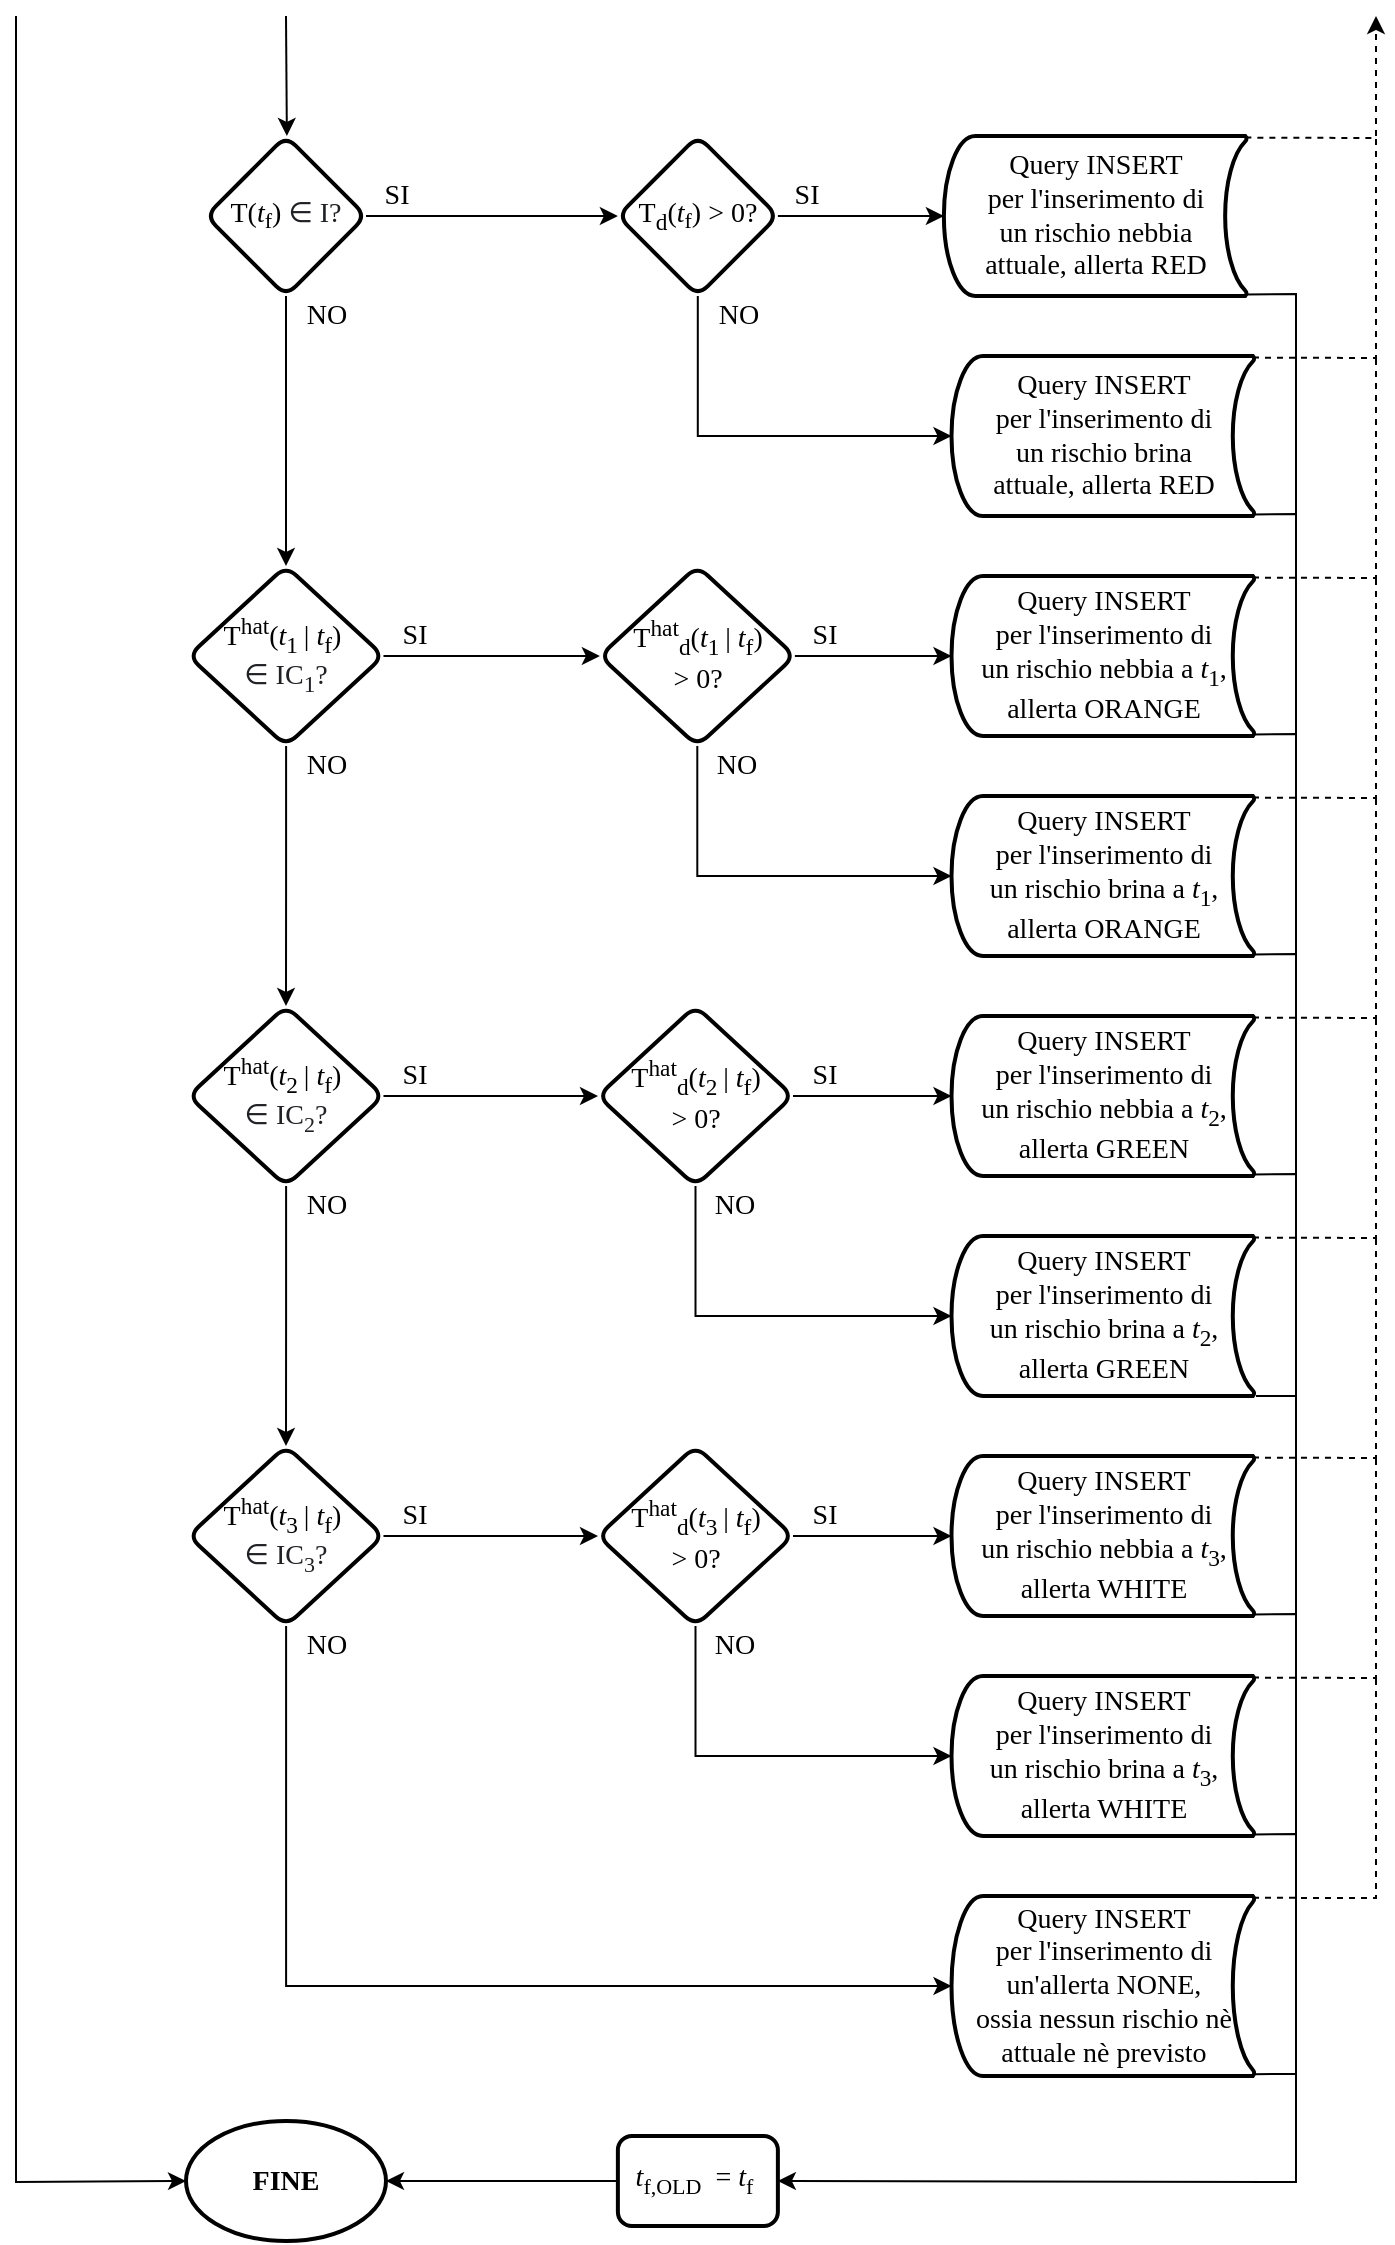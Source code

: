 <mxfile version="16.5.1" type="device"><diagram id="AX25VH4Grw-7aU0eWVtj" name="Pagina-1"><mxGraphModel dx="1730" dy="-72" grid="1" gridSize="10" guides="1" tooltips="1" connect="1" arrows="1" fold="1" page="1" pageScale="1" pageWidth="840" pageHeight="1220" math="0" shadow="0"><root><mxCell id="0"/><mxCell id="1" parent="0"/><mxCell id="cEqJCFaAgkXkjFI_cGuS-1" style="edgeStyle=orthogonalEdgeStyle;rounded=0;orthogonalLoop=1;jettySize=auto;html=1;entryX=0;entryY=0.5;entryDx=0;entryDy=0;fontFamily=Times New Roman;fontSize=14;" parent="1" source="cEqJCFaAgkXkjFI_cGuS-3" target="cEqJCFaAgkXkjFI_cGuS-6" edge="1"><mxGeometry relative="1" as="geometry"/></mxCell><mxCell id="cEqJCFaAgkXkjFI_cGuS-2" style="edgeStyle=orthogonalEdgeStyle;rounded=0;orthogonalLoop=1;jettySize=auto;html=1;entryX=0.5;entryY=0;entryDx=0;entryDy=0;fontFamily=Times New Roman;fontSize=14;" parent="1" source="cEqJCFaAgkXkjFI_cGuS-3" target="cEqJCFaAgkXkjFI_cGuS-16" edge="1"><mxGeometry relative="1" as="geometry"/></mxCell><mxCell id="cEqJCFaAgkXkjFI_cGuS-3" value="&lt;span&gt;T&lt;/span&gt;&lt;span&gt;(&lt;/span&gt;&lt;i&gt;t&lt;/i&gt;&lt;sub&gt;&lt;font style=&quot;font-size: 11px&quot;&gt;f&lt;/font&gt;&lt;/sub&gt;&lt;span&gt;)&amp;nbsp;&lt;/span&gt;&lt;span style=&quot;color: rgb(32 , 33 , 36) ; text-align: left ; background-color: rgb(255 , 255 , 255)&quot;&gt;∈ I?&lt;/span&gt;" style="rhombus;whiteSpace=wrap;html=1;fontSize=14;fontFamily=Times New Roman;rounded=1;arcSize=14;strokeWidth=2;" parent="1" vertex="1"><mxGeometry x="175" y="1320" width="80" height="80" as="geometry"/></mxCell><mxCell id="cEqJCFaAgkXkjFI_cGuS-4" style="edgeStyle=orthogonalEdgeStyle;rounded=0;orthogonalLoop=1;jettySize=auto;html=1;entryX=0;entryY=0.5;entryDx=0;entryDy=0;entryPerimeter=0;fontFamily=Times New Roman;fontSize=14;" parent="1" source="cEqJCFaAgkXkjFI_cGuS-6" target="cEqJCFaAgkXkjFI_cGuS-8" edge="1"><mxGeometry relative="1" as="geometry"/></mxCell><mxCell id="cEqJCFaAgkXkjFI_cGuS-5" style="edgeStyle=orthogonalEdgeStyle;rounded=0;orthogonalLoop=1;jettySize=auto;html=1;entryX=0;entryY=0.5;entryDx=0;entryDy=0;entryPerimeter=0;fontFamily=Times New Roman;fontSize=14;" parent="1" source="cEqJCFaAgkXkjFI_cGuS-6" target="cEqJCFaAgkXkjFI_cGuS-9" edge="1"><mxGeometry relative="1" as="geometry"><Array as="points"><mxPoint x="421" y="1470"/></Array></mxGeometry></mxCell><mxCell id="cEqJCFaAgkXkjFI_cGuS-6" value="T&lt;sub&gt;d&lt;/sub&gt;(&lt;i&gt;t&lt;/i&gt;&lt;sub&gt;&lt;font style=&quot;font-size: 11px&quot;&gt;f&lt;/font&gt;&lt;/sub&gt;) &amp;gt; 0?" style="rhombus;whiteSpace=wrap;html=1;fontSize=14;fontFamily=Times New Roman;rounded=1;arcSize=14;strokeWidth=2;" parent="1" vertex="1"><mxGeometry x="380.94" y="1320" width="80" height="80" as="geometry"/></mxCell><mxCell id="cEqJCFaAgkXkjFI_cGuS-7" value="SI" style="text;html=1;align=center;verticalAlign=middle;resizable=0;points=[];autosize=1;strokeColor=none;fillColor=none;fontSize=14;fontFamily=Times New Roman;" parent="1" vertex="1"><mxGeometry x="255.44" y="1340" width="30" height="20" as="geometry"/></mxCell><mxCell id="cEqJCFaAgkXkjFI_cGuS-8" value="Query INSERT &lt;br&gt;per l'inserimento di &lt;br&gt;un rischio nebbia &lt;br&gt;attuale, allerta RED" style="strokeWidth=2;html=1;shape=mxgraph.flowchart.stored_data;whiteSpace=wrap;fontFamily=Times New Roman;fontSize=14;" parent="1" vertex="1"><mxGeometry x="543.94" y="1320" width="151.5" height="80" as="geometry"/></mxCell><mxCell id="cEqJCFaAgkXkjFI_cGuS-9" value="Query INSERT &lt;br&gt;per l'inserimento di &lt;br&gt;un rischio brina&lt;br&gt;attuale, allerta RED" style="strokeWidth=2;html=1;shape=mxgraph.flowchart.stored_data;whiteSpace=wrap;fontFamily=Times New Roman;fontSize=14;" parent="1" vertex="1"><mxGeometry x="547.75" y="1430" width="151.5" height="80" as="geometry"/></mxCell><mxCell id="cEqJCFaAgkXkjFI_cGuS-10" value="SI" style="text;html=1;align=center;verticalAlign=middle;resizable=0;points=[];autosize=1;strokeColor=none;fillColor=none;fontSize=14;fontFamily=Times New Roman;" parent="1" vertex="1"><mxGeometry x="460" y="1340" width="30" height="20" as="geometry"/></mxCell><mxCell id="cEqJCFaAgkXkjFI_cGuS-11" value="NO" style="text;html=1;align=center;verticalAlign=middle;resizable=0;points=[];autosize=1;strokeColor=none;fillColor=none;fontSize=14;fontFamily=Times New Roman;" parent="1" vertex="1"><mxGeometry x="420.94" y="1400" width="40" height="20" as="geometry"/></mxCell><mxCell id="cEqJCFaAgkXkjFI_cGuS-12" value="Query INSERT &lt;br&gt;per l'inserimento di &lt;br&gt;un rischio nebbia a &lt;i&gt;t&lt;/i&gt;&lt;sub&gt;1&lt;/sub&gt;, allerta ORANGE" style="strokeWidth=2;html=1;shape=mxgraph.flowchart.stored_data;whiteSpace=wrap;fontFamily=Times New Roman;fontSize=14;" parent="1" vertex="1"><mxGeometry x="547.75" y="1540" width="151.5" height="80" as="geometry"/></mxCell><mxCell id="cEqJCFaAgkXkjFI_cGuS-13" value="Query INSERT &lt;br&gt;per l'inserimento di &lt;br&gt;un rischio brina a &lt;i&gt;t&lt;/i&gt;&lt;sub&gt;1&lt;/sub&gt;, allerta ORANGE" style="strokeWidth=2;html=1;shape=mxgraph.flowchart.stored_data;whiteSpace=wrap;fontFamily=Times New Roman;fontSize=14;" parent="1" vertex="1"><mxGeometry x="547.75" y="1650" width="151.5" height="80" as="geometry"/></mxCell><mxCell id="cEqJCFaAgkXkjFI_cGuS-14" style="edgeStyle=orthogonalEdgeStyle;rounded=0;orthogonalLoop=1;jettySize=auto;html=1;entryX=0;entryY=0.5;entryDx=0;entryDy=0;fontFamily=Times New Roman;fontSize=14;" parent="1" source="cEqJCFaAgkXkjFI_cGuS-16" target="cEqJCFaAgkXkjFI_cGuS-19" edge="1"><mxGeometry relative="1" as="geometry"/></mxCell><mxCell id="cEqJCFaAgkXkjFI_cGuS-15" style="edgeStyle=orthogonalEdgeStyle;rounded=0;orthogonalLoop=1;jettySize=auto;html=1;entryX=0.5;entryY=0;entryDx=0;entryDy=0;fontFamily=Times New Roman;fontSize=14;" parent="1" source="cEqJCFaAgkXkjFI_cGuS-16" target="cEqJCFaAgkXkjFI_cGuS-28" edge="1"><mxGeometry relative="1" as="geometry"/></mxCell><mxCell id="cEqJCFaAgkXkjFI_cGuS-16" value="T&lt;sup&gt;hat&lt;/sup&gt;(&lt;i&gt;t&lt;/i&gt;&lt;sub&gt;1&amp;nbsp;&lt;/sub&gt;|&amp;nbsp;&lt;i&gt;t&lt;/i&gt;&lt;sub&gt;f&lt;/sub&gt;)&amp;nbsp;&lt;br&gt;&lt;span style=&quot;color: rgb(32 , 33 , 36) ; text-align: left ; background-color: rgb(255 , 255 , 255)&quot;&gt;∈ IC&lt;sub&gt;1&lt;/sub&gt;?&lt;/span&gt;" style="rhombus;whiteSpace=wrap;html=1;fontSize=14;fontFamily=Times New Roman;rounded=1;arcSize=14;strokeWidth=2;" parent="1" vertex="1"><mxGeometry x="166.25" y="1535" width="97.5" height="90" as="geometry"/></mxCell><mxCell id="cEqJCFaAgkXkjFI_cGuS-17" style="edgeStyle=orthogonalEdgeStyle;rounded=0;orthogonalLoop=1;jettySize=auto;html=1;entryX=0;entryY=0.5;entryDx=0;entryDy=0;entryPerimeter=0;fontFamily=Times New Roman;fontSize=14;" parent="1" source="cEqJCFaAgkXkjFI_cGuS-19" target="cEqJCFaAgkXkjFI_cGuS-12" edge="1"><mxGeometry relative="1" as="geometry"/></mxCell><mxCell id="cEqJCFaAgkXkjFI_cGuS-18" style="edgeStyle=orthogonalEdgeStyle;rounded=0;orthogonalLoop=1;jettySize=auto;html=1;entryX=0;entryY=0.5;entryDx=0;entryDy=0;entryPerimeter=0;fontFamily=Times New Roman;fontSize=14;" parent="1" source="cEqJCFaAgkXkjFI_cGuS-19" target="cEqJCFaAgkXkjFI_cGuS-13" edge="1"><mxGeometry relative="1" as="geometry"><Array as="points"><mxPoint x="421" y="1690"/></Array></mxGeometry></mxCell><mxCell id="cEqJCFaAgkXkjFI_cGuS-19" value="T&lt;sup&gt;hat&lt;/sup&gt;&lt;sub&gt;d&lt;/sub&gt;(&lt;i&gt;t&lt;/i&gt;&lt;sub&gt;1&amp;nbsp;&lt;/sub&gt;|&amp;nbsp;&lt;i&gt;t&lt;/i&gt;&lt;sub&gt;f&lt;/sub&gt;)&lt;br&gt;&amp;gt; 0?" style="rhombus;whiteSpace=wrap;html=1;fontSize=14;fontFamily=Times New Roman;rounded=1;arcSize=14;strokeWidth=2;" parent="1" vertex="1"><mxGeometry x="371.94" y="1535" width="97.5" height="90" as="geometry"/></mxCell><mxCell id="cEqJCFaAgkXkjFI_cGuS-20" value="NO" style="text;html=1;align=center;verticalAlign=middle;resizable=0;points=[];autosize=1;strokeColor=none;fillColor=none;fontSize=14;fontFamily=Times New Roman;" parent="1" vertex="1"><mxGeometry x="215.44" y="1400" width="40" height="20" as="geometry"/></mxCell><mxCell id="cEqJCFaAgkXkjFI_cGuS-21" value="SI" style="text;html=1;align=center;verticalAlign=middle;resizable=0;points=[];autosize=1;strokeColor=none;fillColor=none;fontSize=14;fontFamily=Times New Roman;" parent="1" vertex="1"><mxGeometry x="263.75" y="1560" width="30" height="20" as="geometry"/></mxCell><mxCell id="cEqJCFaAgkXkjFI_cGuS-22" value="SI" style="text;html=1;align=center;verticalAlign=middle;resizable=0;points=[];autosize=1;strokeColor=none;fillColor=none;fontSize=14;fontFamily=Times New Roman;" parent="1" vertex="1"><mxGeometry x="469.44" y="1560" width="30" height="20" as="geometry"/></mxCell><mxCell id="cEqJCFaAgkXkjFI_cGuS-23" value="NO" style="text;html=1;align=center;verticalAlign=middle;resizable=0;points=[];autosize=1;strokeColor=none;fillColor=none;fontSize=14;fontFamily=Times New Roman;" parent="1" vertex="1"><mxGeometry x="420" y="1625" width="40" height="20" as="geometry"/></mxCell><mxCell id="cEqJCFaAgkXkjFI_cGuS-24" value="Query INSERT &lt;br&gt;per l'inserimento di &lt;br&gt;un rischio nebbia a &lt;i&gt;t&lt;/i&gt;&lt;sub&gt;2&lt;/sub&gt;, allerta GREEN" style="strokeWidth=2;html=1;shape=mxgraph.flowchart.stored_data;whiteSpace=wrap;fontFamily=Times New Roman;fontSize=14;" parent="1" vertex="1"><mxGeometry x="547.75" y="1760" width="151.5" height="80" as="geometry"/></mxCell><mxCell id="cEqJCFaAgkXkjFI_cGuS-25" value="Query INSERT &lt;br&gt;per l'inserimento di &lt;br&gt;un rischio brina a &lt;i&gt;t&lt;/i&gt;&lt;sub&gt;2&lt;/sub&gt;, allerta GREEN" style="strokeWidth=2;html=1;shape=mxgraph.flowchart.stored_data;whiteSpace=wrap;fontFamily=Times New Roman;fontSize=14;" parent="1" vertex="1"><mxGeometry x="547.75" y="1870" width="151.5" height="80" as="geometry"/></mxCell><mxCell id="cEqJCFaAgkXkjFI_cGuS-26" style="edgeStyle=orthogonalEdgeStyle;rounded=0;orthogonalLoop=1;jettySize=auto;html=1;entryX=0;entryY=0.5;entryDx=0;entryDy=0;fontFamily=Times New Roman;fontSize=14;" parent="1" source="cEqJCFaAgkXkjFI_cGuS-28" target="cEqJCFaAgkXkjFI_cGuS-31" edge="1"><mxGeometry relative="1" as="geometry"/></mxCell><mxCell id="cEqJCFaAgkXkjFI_cGuS-27" style="edgeStyle=orthogonalEdgeStyle;rounded=0;orthogonalLoop=1;jettySize=auto;html=1;entryX=0.5;entryY=0;entryDx=0;entryDy=0;fontFamily=Times New Roman;fontSize=14;" parent="1" source="cEqJCFaAgkXkjFI_cGuS-28" target="cEqJCFaAgkXkjFI_cGuS-40" edge="1"><mxGeometry relative="1" as="geometry"/></mxCell><mxCell id="cEqJCFaAgkXkjFI_cGuS-28" value="T&lt;sup&gt;hat&lt;/sup&gt;(&lt;i&gt;t&lt;/i&gt;&lt;sub&gt;2&amp;nbsp;&lt;/sub&gt;|&amp;nbsp;&lt;i&gt;t&lt;/i&gt;&lt;sub&gt;f&lt;/sub&gt;)&amp;nbsp;&lt;br&gt;&lt;span style=&quot;color: rgb(32 , 33 , 36) ; text-align: left ; background-color: rgb(255 , 255 , 255)&quot;&gt;∈ IC&lt;sub&gt;&lt;font style=&quot;font-size: 11px&quot;&gt;2&lt;/font&gt;&lt;/sub&gt;?&lt;/span&gt;" style="rhombus;whiteSpace=wrap;html=1;fontSize=14;fontFamily=Times New Roman;rounded=1;arcSize=14;strokeWidth=2;" parent="1" vertex="1"><mxGeometry x="166.25" y="1755" width="97.5" height="90" as="geometry"/></mxCell><mxCell id="cEqJCFaAgkXkjFI_cGuS-29" style="edgeStyle=orthogonalEdgeStyle;rounded=0;orthogonalLoop=1;jettySize=auto;html=1;entryX=0;entryY=0.5;entryDx=0;entryDy=0;entryPerimeter=0;fontFamily=Times New Roman;fontSize=14;" parent="1" source="cEqJCFaAgkXkjFI_cGuS-31" target="cEqJCFaAgkXkjFI_cGuS-24" edge="1"><mxGeometry relative="1" as="geometry"/></mxCell><mxCell id="cEqJCFaAgkXkjFI_cGuS-30" style="edgeStyle=orthogonalEdgeStyle;rounded=0;orthogonalLoop=1;jettySize=auto;html=1;entryX=0;entryY=0.5;entryDx=0;entryDy=0;entryPerimeter=0;fontFamily=Times New Roman;fontSize=14;" parent="1" source="cEqJCFaAgkXkjFI_cGuS-31" target="cEqJCFaAgkXkjFI_cGuS-25" edge="1"><mxGeometry relative="1" as="geometry"><Array as="points"><mxPoint x="420" y="1910"/></Array></mxGeometry></mxCell><mxCell id="cEqJCFaAgkXkjFI_cGuS-31" value="T&lt;sup&gt;hat&lt;/sup&gt;&lt;sub&gt;d&lt;/sub&gt;(&lt;i&gt;t&lt;/i&gt;&lt;sub&gt;2&amp;nbsp;&lt;/sub&gt;|&amp;nbsp;&lt;i&gt;t&lt;/i&gt;&lt;sub&gt;f&lt;/sub&gt;)&lt;br&gt;&amp;gt; 0?" style="rhombus;whiteSpace=wrap;html=1;fontSize=14;fontFamily=Times New Roman;rounded=1;arcSize=14;strokeWidth=2;" parent="1" vertex="1"><mxGeometry x="371" y="1755" width="97.5" height="90" as="geometry"/></mxCell><mxCell id="cEqJCFaAgkXkjFI_cGuS-32" value="NO" style="text;html=1;align=center;verticalAlign=middle;resizable=0;points=[];autosize=1;strokeColor=none;fillColor=none;fontSize=14;fontFamily=Times New Roman;" parent="1" vertex="1"><mxGeometry x="215.44" y="1625" width="40" height="20" as="geometry"/></mxCell><mxCell id="cEqJCFaAgkXkjFI_cGuS-33" value="SI" style="text;html=1;align=center;verticalAlign=middle;resizable=0;points=[];autosize=1;strokeColor=none;fillColor=none;fontSize=14;fontFamily=Times New Roman;" parent="1" vertex="1"><mxGeometry x="263.75" y="1780" width="30" height="20" as="geometry"/></mxCell><mxCell id="cEqJCFaAgkXkjFI_cGuS-34" value="SI" style="text;html=1;align=center;verticalAlign=middle;resizable=0;points=[];autosize=1;strokeColor=none;fillColor=none;fontSize=14;fontFamily=Times New Roman;" parent="1" vertex="1"><mxGeometry x="468.5" y="1780" width="30" height="20" as="geometry"/></mxCell><mxCell id="cEqJCFaAgkXkjFI_cGuS-35" value="NO" style="text;html=1;align=center;verticalAlign=middle;resizable=0;points=[];autosize=1;strokeColor=none;fillColor=none;fontSize=14;fontFamily=Times New Roman;" parent="1" vertex="1"><mxGeometry x="419.44" y="1845" width="40" height="20" as="geometry"/></mxCell><mxCell id="cEqJCFaAgkXkjFI_cGuS-36" value="Query INSERT &lt;br&gt;per l'inserimento di &lt;br&gt;un rischio nebbia a &lt;i&gt;t&lt;/i&gt;&lt;sub&gt;3&lt;/sub&gt;, allerta WHITE" style="strokeWidth=2;html=1;shape=mxgraph.flowchart.stored_data;whiteSpace=wrap;fontFamily=Times New Roman;fontSize=14;" parent="1" vertex="1"><mxGeometry x="547.75" y="1980" width="151.5" height="80" as="geometry"/></mxCell><mxCell id="cEqJCFaAgkXkjFI_cGuS-37" value="Query INSERT &lt;br&gt;per l'inserimento di &lt;br&gt;un rischio brina a &lt;i&gt;t&lt;/i&gt;&lt;sub&gt;3&lt;/sub&gt;, allerta WHITE" style="strokeWidth=2;html=1;shape=mxgraph.flowchart.stored_data;whiteSpace=wrap;fontFamily=Times New Roman;fontSize=14;" parent="1" vertex="1"><mxGeometry x="547.75" y="2090" width="151.5" height="80" as="geometry"/></mxCell><mxCell id="cEqJCFaAgkXkjFI_cGuS-38" style="edgeStyle=orthogonalEdgeStyle;rounded=0;orthogonalLoop=1;jettySize=auto;html=1;entryX=0;entryY=0.5;entryDx=0;entryDy=0;fontFamily=Times New Roman;fontSize=14;" parent="1" source="cEqJCFaAgkXkjFI_cGuS-40" target="cEqJCFaAgkXkjFI_cGuS-43" edge="1"><mxGeometry relative="1" as="geometry"/></mxCell><mxCell id="cEqJCFaAgkXkjFI_cGuS-39" style="edgeStyle=orthogonalEdgeStyle;rounded=0;orthogonalLoop=1;jettySize=auto;html=1;entryX=0;entryY=0.5;entryDx=0;entryDy=0;entryPerimeter=0;fontFamily=Times New Roman;fontSize=14;" parent="1" source="cEqJCFaAgkXkjFI_cGuS-40" target="cEqJCFaAgkXkjFI_cGuS-48" edge="1"><mxGeometry relative="1" as="geometry"><Array as="points"><mxPoint x="215" y="2245"/></Array></mxGeometry></mxCell><mxCell id="cEqJCFaAgkXkjFI_cGuS-40" value="T&lt;sup&gt;hat&lt;/sup&gt;(&lt;i&gt;t&lt;/i&gt;&lt;sub&gt;3&amp;nbsp;&lt;/sub&gt;|&amp;nbsp;&lt;i&gt;t&lt;/i&gt;&lt;sub&gt;f&lt;/sub&gt;)&amp;nbsp;&lt;br&gt;&lt;span style=&quot;color: rgb(32 , 33 , 36) ; text-align: left ; background-color: rgb(255 , 255 , 255)&quot;&gt;∈ IC&lt;sub&gt;&lt;font style=&quot;font-size: 11px&quot;&gt;3&lt;/font&gt;&lt;/sub&gt;?&lt;/span&gt;" style="rhombus;whiteSpace=wrap;html=1;fontSize=14;fontFamily=Times New Roman;rounded=1;arcSize=14;strokeWidth=2;" parent="1" vertex="1"><mxGeometry x="166.25" y="1975" width="97.5" height="90" as="geometry"/></mxCell><mxCell id="cEqJCFaAgkXkjFI_cGuS-41" style="edgeStyle=orthogonalEdgeStyle;rounded=0;orthogonalLoop=1;jettySize=auto;html=1;entryX=0;entryY=0.5;entryDx=0;entryDy=0;entryPerimeter=0;fontFamily=Times New Roman;fontSize=14;" parent="1" source="cEqJCFaAgkXkjFI_cGuS-43" target="cEqJCFaAgkXkjFI_cGuS-36" edge="1"><mxGeometry relative="1" as="geometry"/></mxCell><mxCell id="cEqJCFaAgkXkjFI_cGuS-42" style="edgeStyle=orthogonalEdgeStyle;rounded=0;orthogonalLoop=1;jettySize=auto;html=1;entryX=0;entryY=0.5;entryDx=0;entryDy=0;entryPerimeter=0;fontFamily=Times New Roman;fontSize=14;" parent="1" source="cEqJCFaAgkXkjFI_cGuS-43" target="cEqJCFaAgkXkjFI_cGuS-37" edge="1"><mxGeometry relative="1" as="geometry"><Array as="points"><mxPoint x="420" y="2130"/></Array></mxGeometry></mxCell><mxCell id="cEqJCFaAgkXkjFI_cGuS-43" value="T&lt;sup&gt;hat&lt;/sup&gt;&lt;sub&gt;d&lt;/sub&gt;(&lt;i&gt;t&lt;/i&gt;&lt;sub&gt;3&amp;nbsp;&lt;/sub&gt;|&amp;nbsp;&lt;i&gt;t&lt;/i&gt;&lt;sub&gt;f&lt;/sub&gt;)&lt;br&gt;&amp;gt; 0?" style="rhombus;whiteSpace=wrap;html=1;fontSize=14;fontFamily=Times New Roman;rounded=1;arcSize=14;strokeWidth=2;" parent="1" vertex="1"><mxGeometry x="371" y="1975" width="97.5" height="90" as="geometry"/></mxCell><mxCell id="cEqJCFaAgkXkjFI_cGuS-44" value="NO" style="text;html=1;align=center;verticalAlign=middle;resizable=0;points=[];autosize=1;strokeColor=none;fillColor=none;fontSize=14;fontFamily=Times New Roman;" parent="1" vertex="1"><mxGeometry x="215.44" y="1845" width="40" height="20" as="geometry"/></mxCell><mxCell id="cEqJCFaAgkXkjFI_cGuS-45" value="SI" style="text;html=1;align=center;verticalAlign=middle;resizable=0;points=[];autosize=1;strokeColor=none;fillColor=none;fontSize=14;fontFamily=Times New Roman;" parent="1" vertex="1"><mxGeometry x="263.75" y="2000" width="30" height="20" as="geometry"/></mxCell><mxCell id="cEqJCFaAgkXkjFI_cGuS-46" value="SI" style="text;html=1;align=center;verticalAlign=middle;resizable=0;points=[];autosize=1;strokeColor=none;fillColor=none;fontSize=14;fontFamily=Times New Roman;" parent="1" vertex="1"><mxGeometry x="468.5" y="2000" width="30" height="20" as="geometry"/></mxCell><mxCell id="cEqJCFaAgkXkjFI_cGuS-47" value="NO" style="text;html=1;align=center;verticalAlign=middle;resizable=0;points=[];autosize=1;strokeColor=none;fillColor=none;fontSize=14;fontFamily=Times New Roman;" parent="1" vertex="1"><mxGeometry x="419.44" y="2065" width="40" height="20" as="geometry"/></mxCell><mxCell id="cEqJCFaAgkXkjFI_cGuS-48" value="Query INSERT &lt;br&gt;per l'inserimento di &lt;br&gt;un'allerta NONE, &lt;br&gt;ossia nessun rischio nè &lt;br&gt;attuale nè previsto" style="strokeWidth=2;html=1;shape=mxgraph.flowchart.stored_data;whiteSpace=wrap;fontFamily=Times New Roman;fontSize=14;" parent="1" vertex="1"><mxGeometry x="547.75" y="2200" width="151.5" height="90" as="geometry"/></mxCell><mxCell id="cEqJCFaAgkXkjFI_cGuS-49" style="edgeStyle=orthogonalEdgeStyle;rounded=0;orthogonalLoop=1;jettySize=auto;html=1;entryX=1;entryY=0.5;entryDx=0;entryDy=0;entryPerimeter=0;fontFamily=Times New Roman;fontSize=14;" parent="1" source="cEqJCFaAgkXkjFI_cGuS-50" target="cEqJCFaAgkXkjFI_cGuS-51" edge="1"><mxGeometry relative="1" as="geometry"/></mxCell><mxCell id="cEqJCFaAgkXkjFI_cGuS-50" value="&lt;font&gt;&lt;i style=&quot;font-size: 14px&quot;&gt;t&lt;/i&gt;&lt;font style=&quot;vertical-align: sub ; font-size: 11px&quot;&gt;f,OLD&lt;/font&gt;&lt;font style=&quot;font-size: 14px ; vertical-align: sub&quot;&gt;&amp;nbsp;&lt;/font&gt;&lt;font&gt;&lt;sub style=&quot;font-size: 14px&quot;&gt;&amp;nbsp;&lt;/sub&gt;=&amp;nbsp;&lt;i style=&quot;font-size: 14px&quot;&gt;t&lt;/i&gt;&lt;sub&gt;&lt;font style=&quot;font-size: 11px&quot;&gt;f&lt;/font&gt;&lt;/sub&gt;&lt;/font&gt;&lt;span style=&quot;font-size: 14px ; color: rgb(32 , 33 , 34) ; text-align: left ; background-color: rgb(255 , 255 , 255)&quot;&gt;&amp;nbsp;&lt;/span&gt;&lt;/font&gt;" style="rounded=1;whiteSpace=wrap;html=1;absoluteArcSize=1;arcSize=14;strokeWidth=2;fontFamily=Times New Roman;fontSize=14;" parent="1" vertex="1"><mxGeometry x="380.94" y="2320" width="80" height="45" as="geometry"/></mxCell><mxCell id="cEqJCFaAgkXkjFI_cGuS-51" value="&lt;b&gt;FINE&lt;/b&gt;" style="strokeWidth=2;html=1;shape=mxgraph.flowchart.start_1;whiteSpace=wrap;fontFamily=Times New Roman;fontSize=14;" parent="1" vertex="1"><mxGeometry x="165" y="2312.5" width="100" height="60" as="geometry"/></mxCell><mxCell id="cEqJCFaAgkXkjFI_cGuS-52" value="" style="endArrow=none;html=1;rounded=0;fontFamily=Times New Roman;fontSize=14;exitX=0.995;exitY=0.99;exitDx=0;exitDy=0;exitPerimeter=0;" parent="1" source="cEqJCFaAgkXkjFI_cGuS-37" edge="1"><mxGeometry width="50" height="50" relative="1" as="geometry"><mxPoint x="740" y="2150" as="sourcePoint"/><mxPoint x="720" y="2290" as="targetPoint"/><Array as="points"><mxPoint x="720" y="2169"/></Array></mxGeometry></mxCell><mxCell id="cEqJCFaAgkXkjFI_cGuS-53" value="" style="endArrow=none;html=1;rounded=0;fontFamily=Times New Roman;fontSize=14;exitX=0.995;exitY=0.99;exitDx=0;exitDy=0;exitPerimeter=0;" parent="1" source="cEqJCFaAgkXkjFI_cGuS-36" edge="1"><mxGeometry width="50" height="50" relative="1" as="geometry"><mxPoint x="760" y="2040" as="sourcePoint"/><mxPoint x="720" y="2180" as="targetPoint"/><Array as="points"><mxPoint x="720" y="2059"/></Array></mxGeometry></mxCell><mxCell id="cEqJCFaAgkXkjFI_cGuS-54" value="" style="endArrow=none;html=1;rounded=0;fontFamily=Times New Roman;fontSize=14;" parent="1" edge="1"><mxGeometry width="50" height="50" relative="1" as="geometry"><mxPoint x="700" y="1950" as="sourcePoint"/><mxPoint x="720" y="2070" as="targetPoint"/><Array as="points"><mxPoint x="720" y="1950"/></Array></mxGeometry></mxCell><mxCell id="cEqJCFaAgkXkjFI_cGuS-55" value="" style="endArrow=none;html=1;rounded=0;fontFamily=Times New Roman;fontSize=14;exitX=0.995;exitY=0.99;exitDx=0;exitDy=0;exitPerimeter=0;" parent="1" source="cEqJCFaAgkXkjFI_cGuS-24" edge="1"><mxGeometry width="50" height="50" relative="1" as="geometry"><mxPoint x="730" y="1810" as="sourcePoint"/><mxPoint x="720" y="1950" as="targetPoint"/><Array as="points"><mxPoint x="720" y="1839"/></Array></mxGeometry></mxCell><mxCell id="cEqJCFaAgkXkjFI_cGuS-56" value="" style="endArrow=none;html=1;rounded=0;fontFamily=Times New Roman;fontSize=14;exitX=0.995;exitY=0.99;exitDx=0;exitDy=0;exitPerimeter=0;" parent="1" source="cEqJCFaAgkXkjFI_cGuS-13" edge="1"><mxGeometry width="50" height="50" relative="1" as="geometry"><mxPoint x="780" y="1800" as="sourcePoint"/><mxPoint x="720" y="1840" as="targetPoint"/><Array as="points"><mxPoint x="720" y="1729"/></Array></mxGeometry></mxCell><mxCell id="cEqJCFaAgkXkjFI_cGuS-57" value="" style="endArrow=none;html=1;rounded=0;fontFamily=Times New Roman;fontSize=14;exitX=0.995;exitY=0.99;exitDx=0;exitDy=0;exitPerimeter=0;" parent="1" source="cEqJCFaAgkXkjFI_cGuS-12" edge="1"><mxGeometry width="50" height="50" relative="1" as="geometry"><mxPoint x="740" y="1670" as="sourcePoint"/><mxPoint x="720" y="1730" as="targetPoint"/><Array as="points"><mxPoint x="720" y="1619"/></Array></mxGeometry></mxCell><mxCell id="cEqJCFaAgkXkjFI_cGuS-58" value="" style="endArrow=none;html=1;rounded=0;fontFamily=Times New Roman;fontSize=14;exitX=0.995;exitY=0.99;exitDx=0;exitDy=0;exitPerimeter=0;" parent="1" source="cEqJCFaAgkXkjFI_cGuS-9" edge="1"><mxGeometry width="50" height="50" relative="1" as="geometry"><mxPoint x="770" y="1510" as="sourcePoint"/><mxPoint x="720" y="1620" as="targetPoint"/><Array as="points"><mxPoint x="720" y="1509"/></Array></mxGeometry></mxCell><mxCell id="cEqJCFaAgkXkjFI_cGuS-59" value="" style="endArrow=none;html=1;rounded=0;fontFamily=Times New Roman;fontSize=14;exitX=0.995;exitY=0.99;exitDx=0;exitDy=0;exitPerimeter=0;" parent="1" source="cEqJCFaAgkXkjFI_cGuS-8" edge="1"><mxGeometry width="50" height="50" relative="1" as="geometry"><mxPoint x="730" y="1420" as="sourcePoint"/><mxPoint x="720" y="1510" as="targetPoint"/><Array as="points"><mxPoint x="720" y="1399"/></Array></mxGeometry></mxCell><mxCell id="cEqJCFaAgkXkjFI_cGuS-60" value="" style="endArrow=none;dashed=1;html=1;rounded=0;fontFamily=Times New Roman;fontSize=14;exitX=0.995;exitY=0.01;exitDx=0;exitDy=0;exitPerimeter=0;" parent="1" source="cEqJCFaAgkXkjFI_cGuS-9" edge="1"><mxGeometry width="50" height="50" relative="1" as="geometry"><mxPoint x="780" y="1450" as="sourcePoint"/><mxPoint x="760" y="1320" as="targetPoint"/><Array as="points"><mxPoint x="760" y="1431"/></Array></mxGeometry></mxCell><mxCell id="cEqJCFaAgkXkjFI_cGuS-61" value="" style="endArrow=none;dashed=1;html=1;rounded=0;fontFamily=Times New Roman;fontSize=14;exitX=0.995;exitY=0.01;exitDx=0;exitDy=0;exitPerimeter=0;" parent="1" source="cEqJCFaAgkXkjFI_cGuS-12" edge="1"><mxGeometry width="50" height="50" relative="1" as="geometry"><mxPoint x="760" y="1570" as="sourcePoint"/><mxPoint x="760" y="1430" as="targetPoint"/><Array as="points"><mxPoint x="760" y="1541"/></Array></mxGeometry></mxCell><mxCell id="cEqJCFaAgkXkjFI_cGuS-62" value="" style="endArrow=none;dashed=1;html=1;rounded=0;fontFamily=Times New Roman;fontSize=14;exitX=0.995;exitY=0.01;exitDx=0;exitDy=0;exitPerimeter=0;" parent="1" source="cEqJCFaAgkXkjFI_cGuS-13" edge="1"><mxGeometry width="50" height="50" relative="1" as="geometry"><mxPoint x="810" y="1840" as="sourcePoint"/><mxPoint x="760" y="1540" as="targetPoint"/><Array as="points"><mxPoint x="760" y="1651"/></Array></mxGeometry></mxCell><mxCell id="cEqJCFaAgkXkjFI_cGuS-63" value="NO" style="text;html=1;align=center;verticalAlign=middle;resizable=0;points=[];autosize=1;strokeColor=none;fillColor=none;fontSize=14;fontFamily=Times New Roman;" parent="1" vertex="1"><mxGeometry x="215.44" y="2065" width="40" height="20" as="geometry"/></mxCell><mxCell id="cEqJCFaAgkXkjFI_cGuS-64" value="" style="endArrow=none;dashed=1;html=1;rounded=0;fontFamily=Times New Roman;fontSize=14;exitX=0.995;exitY=0.01;exitDx=0;exitDy=0;exitPerimeter=0;" parent="1" source="cEqJCFaAgkXkjFI_cGuS-24" edge="1"><mxGeometry width="50" height="50" relative="1" as="geometry"><mxPoint x="750" y="1810" as="sourcePoint"/><mxPoint x="760" y="1650" as="targetPoint"/><Array as="points"><mxPoint x="760" y="1761"/></Array></mxGeometry></mxCell><mxCell id="cEqJCFaAgkXkjFI_cGuS-65" value="" style="endArrow=none;dashed=1;html=1;rounded=0;fontFamily=Times New Roman;fontSize=14;exitX=0.995;exitY=0.01;exitDx=0;exitDy=0;exitPerimeter=0;" parent="1" source="cEqJCFaAgkXkjFI_cGuS-25" edge="1"><mxGeometry width="50" height="50" relative="1" as="geometry"><mxPoint x="760" y="1940" as="sourcePoint"/><mxPoint x="760" y="1760" as="targetPoint"/><Array as="points"><mxPoint x="760" y="1871"/></Array></mxGeometry></mxCell><mxCell id="cEqJCFaAgkXkjFI_cGuS-66" value="" style="endArrow=none;dashed=1;html=1;rounded=0;fontFamily=Times New Roman;fontSize=14;exitX=0.995;exitY=0.01;exitDx=0;exitDy=0;exitPerimeter=0;" parent="1" source="cEqJCFaAgkXkjFI_cGuS-36" edge="1"><mxGeometry width="50" height="50" relative="1" as="geometry"><mxPoint x="770" y="2190" as="sourcePoint"/><mxPoint x="760" y="1870" as="targetPoint"/><Array as="points"><mxPoint x="760" y="1981"/></Array></mxGeometry></mxCell><mxCell id="cEqJCFaAgkXkjFI_cGuS-67" value="" style="endArrow=none;dashed=1;html=1;rounded=0;fontFamily=Times New Roman;fontSize=14;exitX=0.995;exitY=0.01;exitDx=0;exitDy=0;exitPerimeter=0;" parent="1" source="cEqJCFaAgkXkjFI_cGuS-37" edge="1"><mxGeometry width="50" height="50" relative="1" as="geometry"><mxPoint x="740" y="2150" as="sourcePoint"/><mxPoint x="760" y="1980" as="targetPoint"/><Array as="points"><mxPoint x="760" y="2091"/></Array></mxGeometry></mxCell><mxCell id="cEqJCFaAgkXkjFI_cGuS-68" value="" style="endArrow=none;dashed=1;html=1;rounded=0;fontFamily=Times New Roman;fontSize=14;exitX=0.995;exitY=0.01;exitDx=0;exitDy=0;exitPerimeter=0;" parent="1" source="cEqJCFaAgkXkjFI_cGuS-48" edge="1"><mxGeometry width="50" height="50" relative="1" as="geometry"><mxPoint x="790" y="2270" as="sourcePoint"/><mxPoint x="760" y="2090" as="targetPoint"/><Array as="points"><mxPoint x="760" y="2201"/></Array></mxGeometry></mxCell><mxCell id="cEqJCFaAgkXkjFI_cGuS-69" value="" style="endArrow=none;html=1;rounded=0;fontFamily=Times New Roman;fontSize=14;exitX=0.995;exitY=0.99;exitDx=0;exitDy=0;exitPerimeter=0;" parent="1" source="cEqJCFaAgkXkjFI_cGuS-48" edge="1"><mxGeometry width="50" height="50" relative="1" as="geometry"><mxPoint x="610" y="2390" as="sourcePoint"/><mxPoint x="720" y="2289" as="targetPoint"/></mxGeometry></mxCell><mxCell id="cEqJCFaAgkXkjFI_cGuS-70" value="" style="endArrow=classic;html=1;rounded=0;fontFamily=Times New Roman;fontSize=14;entryX=1;entryY=0.5;entryDx=0;entryDy=0;" parent="1" target="cEqJCFaAgkXkjFI_cGuS-50" edge="1"><mxGeometry width="50" height="50" relative="1" as="geometry"><mxPoint x="720" y="2290" as="sourcePoint"/><mxPoint x="800" y="2280" as="targetPoint"/><Array as="points"><mxPoint x="720" y="2343"/></Array></mxGeometry></mxCell><mxCell id="cEqJCFaAgkXkjFI_cGuS-72" value="" style="endArrow=classic;html=1;rounded=0;" parent="1" edge="1"><mxGeometry width="50" height="50" relative="1" as="geometry"><mxPoint x="215" y="1260" as="sourcePoint"/><mxPoint x="215.44" y="1320" as="targetPoint"/></mxGeometry></mxCell><mxCell id="cEqJCFaAgkXkjFI_cGuS-75" value="" style="endArrow=classic;html=1;rounded=0;dashed=1;" parent="1" edge="1"><mxGeometry width="50" height="50" relative="1" as="geometry"><mxPoint x="760" y="1320" as="sourcePoint"/><mxPoint x="760" y="1260" as="targetPoint"/></mxGeometry></mxCell><mxCell id="HbngR2Plmufj5B5onVQD-1" value="" style="endArrow=none;dashed=1;html=1;rounded=0;exitX=0.995;exitY=0.01;exitDx=0;exitDy=0;exitPerimeter=0;" parent="1" source="cEqJCFaAgkXkjFI_cGuS-8" edge="1"><mxGeometry width="50" height="50" relative="1" as="geometry"><mxPoint x="670" y="1300" as="sourcePoint"/><mxPoint x="760" y="1321" as="targetPoint"/></mxGeometry></mxCell><mxCell id="CthlEM98A9x5A0k1lAOz-1" value="" style="endArrow=classic;html=1;rounded=0;entryX=0;entryY=0.5;entryDx=0;entryDy=0;entryPerimeter=0;" edge="1" parent="1" target="cEqJCFaAgkXkjFI_cGuS-51"><mxGeometry width="50" height="50" relative="1" as="geometry"><mxPoint x="80" y="1260" as="sourcePoint"/><mxPoint x="440" y="2150" as="targetPoint"/><Array as="points"><mxPoint x="80" y="2343"/></Array></mxGeometry></mxCell></root></mxGraphModel></diagram></mxfile>